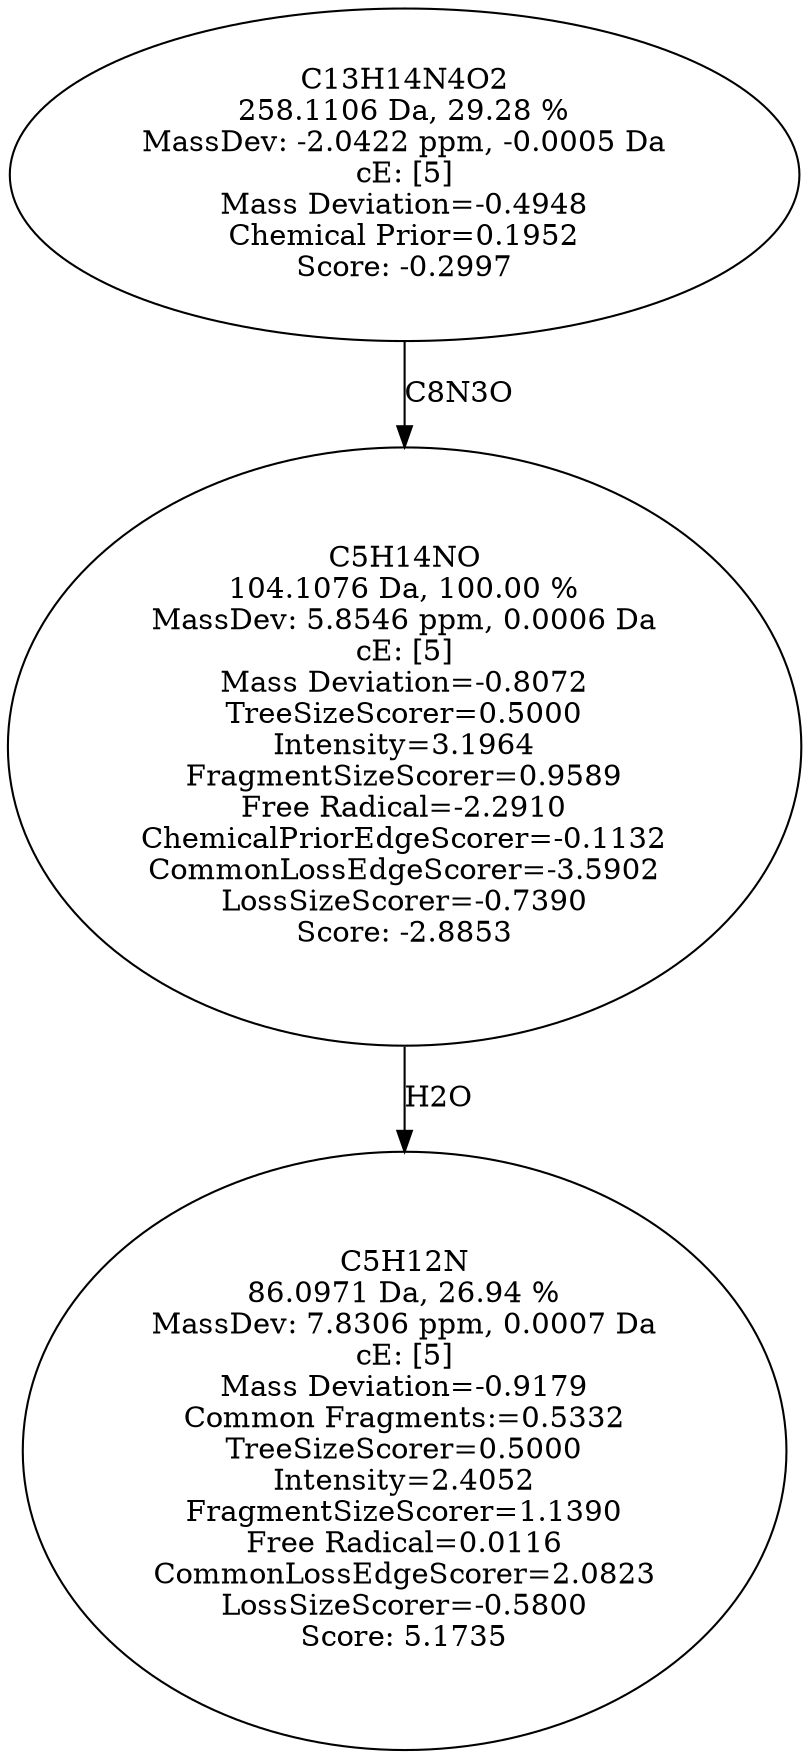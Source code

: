 strict digraph {
v1 [label="C5H12N\n86.0971 Da, 26.94 %\nMassDev: 7.8306 ppm, 0.0007 Da\ncE: [5]\nMass Deviation=-0.9179\nCommon Fragments:=0.5332\nTreeSizeScorer=0.5000\nIntensity=2.4052\nFragmentSizeScorer=1.1390\nFree Radical=0.0116\nCommonLossEdgeScorer=2.0823\nLossSizeScorer=-0.5800\nScore: 5.1735"];
v2 [label="C5H14NO\n104.1076 Da, 100.00 %\nMassDev: 5.8546 ppm, 0.0006 Da\ncE: [5]\nMass Deviation=-0.8072\nTreeSizeScorer=0.5000\nIntensity=3.1964\nFragmentSizeScorer=0.9589\nFree Radical=-2.2910\nChemicalPriorEdgeScorer=-0.1132\nCommonLossEdgeScorer=-3.5902\nLossSizeScorer=-0.7390\nScore: -2.8853"];
v3 [label="C13H14N4O2\n258.1106 Da, 29.28 %\nMassDev: -2.0422 ppm, -0.0005 Da\ncE: [5]\nMass Deviation=-0.4948\nChemical Prior=0.1952\nScore: -0.2997"];
v2 -> v1 [label="H2O"];
v3 -> v2 [label="C8N3O"];
}
